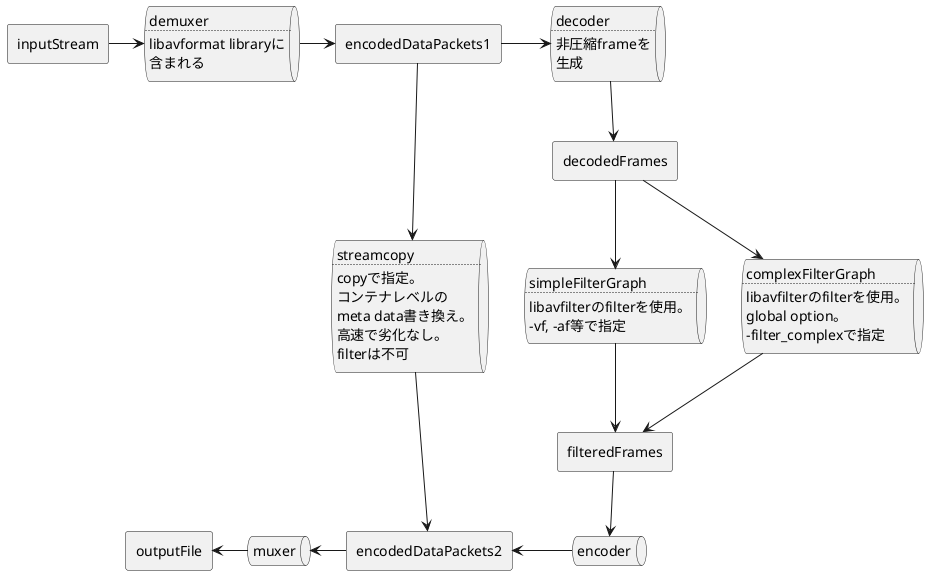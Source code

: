 @startuml ffmpeg
agent inputStream
queue demuxer [
  demuxer
  ....
  libavformat libraryに
  含まれる
]
agent encodedDataPackets1
queue streamcopy [
  streamcopy
  ....
  copyで指定。
  コンテナレベルの
  meta data書き換え。
  高速で劣化なし。
  filterは不可
]
queue decoder [
  decoder
  ....
  非圧縮frameを
  生成
]
agent decodedFrames
queue simpleFilterGraph [
  simpleFilterGraph
  ....
  libavfilterのfilterを使用。
  -vf, -af等で指定
]
queue complexFilterGraph [
  complexFilterGraph
  ....
  libavfilterのfilterを使用。
  global option。
  -filter_complexで指定
]
agent filteredFrames
queue encoder
agent encodedDataPackets2
queue muxer
agent outputFile

inputStream -> demuxer
demuxer -> encodedDataPackets1
encodedDataPackets1 ---> streamcopy
streamcopy ---> encodedDataPackets2
' encodedDataPackets1 .....> encodedDataPackets2 : streamcopy
encodedDataPackets1 -> decoder
decoder --> decodedFrames
decodedFrames --> simpleFilterGraph
simpleFilterGraph --> filteredFrames
decodedFrames --> complexFilterGraph
complexFilterGraph --> filteredFrames
filteredFrames --> encoder
encodedDataPackets2 <- encoder
muxer <- encodedDataPackets2
outputFile <- muxer

@enduml